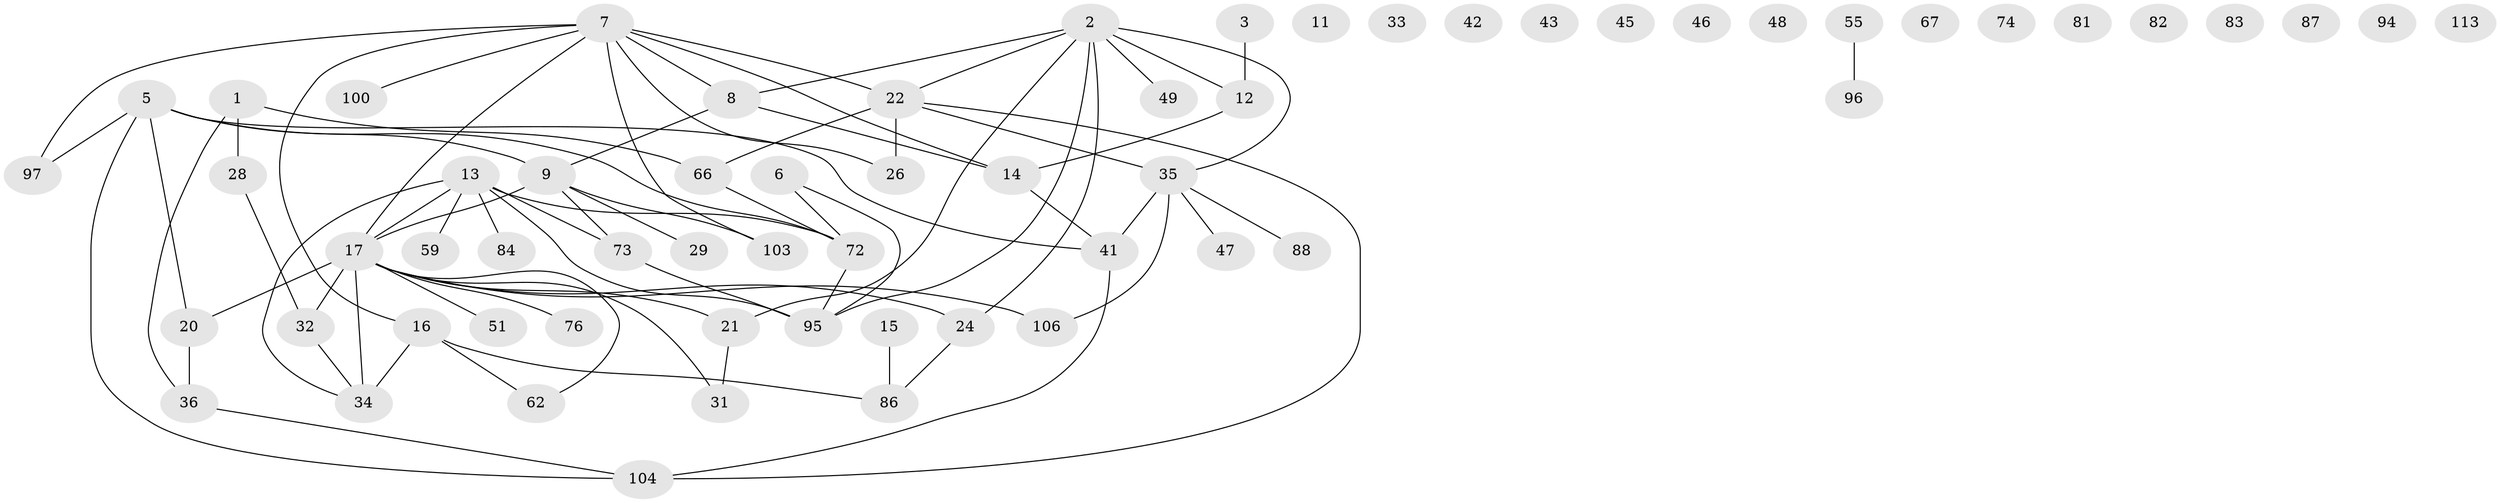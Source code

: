 // original degree distribution, {2: 0.2903225806451613, 1: 0.1774193548387097, 4: 0.12903225806451613, 3: 0.21774193548387097, 0: 0.11290322580645161, 5: 0.056451612903225805, 6: 0.016129032258064516}
// Generated by graph-tools (version 1.1) at 2025/13/03/09/25 04:13:07]
// undirected, 62 vertices, 77 edges
graph export_dot {
graph [start="1"]
  node [color=gray90,style=filled];
  1 [super="+27"];
  2 [super="+4+53"];
  3;
  5 [super="+52+56"];
  6 [super="+63+10"];
  7 [super="+116+54+23"];
  8 [super="+44"];
  9 [super="+64+50"];
  11;
  12 [super="+37+38"];
  13 [super="+40"];
  14 [super="+61+68+18"];
  15;
  16 [super="+90+39"];
  17 [super="+19+30"];
  20;
  21 [super="+120"];
  22 [super="+80"];
  24 [super="+57"];
  26;
  28 [super="+70"];
  29;
  31;
  32 [super="+58"];
  33;
  34 [super="+105+102+101"];
  35 [super="+75"];
  36 [super="+78"];
  41 [super="+91"];
  42;
  43;
  45 [super="+77"];
  46;
  47;
  48;
  49 [super="+93"];
  51;
  55;
  59 [super="+69"];
  62;
  66;
  67;
  72 [super="+89"];
  73 [super="+79"];
  74;
  76;
  81;
  82;
  83;
  84;
  86;
  87;
  88;
  94;
  95;
  96;
  97;
  100;
  103 [super="+118"];
  104;
  106 [super="+124"];
  113;
  1 -- 66;
  1 -- 28;
  1 -- 36;
  2 -- 35;
  2 -- 12;
  2 -- 49;
  2 -- 21;
  2 -- 22;
  2 -- 95;
  2 -- 24;
  2 -- 8;
  3 -- 12;
  5 -- 20;
  5 -- 104;
  5 -- 9;
  5 -- 41;
  5 -- 72;
  5 -- 97;
  6 -- 72;
  6 -- 95;
  7 -- 16;
  7 -- 17;
  7 -- 97;
  7 -- 100;
  7 -- 26;
  7 -- 103;
  7 -- 8;
  7 -- 14;
  7 -- 22;
  8 -- 14;
  8 -- 9;
  9 -- 103;
  9 -- 29;
  9 -- 17 [weight=2];
  9 -- 73;
  12 -- 14;
  13 -- 34;
  13 -- 84;
  13 -- 95;
  13 -- 73;
  13 -- 72;
  13 -- 59;
  13 -- 17;
  14 -- 41;
  15 -- 86;
  16 -- 62;
  16 -- 34 [weight=2];
  16 -- 86;
  17 -- 51;
  17 -- 21;
  17 -- 106;
  17 -- 24;
  17 -- 76;
  17 -- 20;
  17 -- 62;
  17 -- 31;
  17 -- 32 [weight=2];
  17 -- 34;
  20 -- 36;
  21 -- 31;
  22 -- 66;
  22 -- 35 [weight=2];
  22 -- 104;
  22 -- 26;
  24 -- 86;
  28 -- 32;
  32 -- 34;
  35 -- 88;
  35 -- 41;
  35 -- 106;
  35 -- 47;
  36 -- 104;
  41 -- 104;
  55 -- 96;
  66 -- 72;
  72 -- 95;
  73 -- 95;
}
